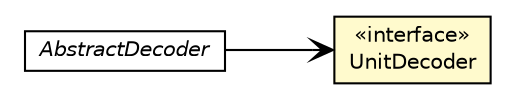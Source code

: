 #!/usr/local/bin/dot
#
# Class diagram 
# Generated by UMLGraph version R5_6-24-gf6e263 (http://www.umlgraph.org/)
#

digraph G {
	edge [fontname="Helvetica",fontsize=10,labelfontname="Helvetica",labelfontsize=10];
	node [fontname="Helvetica",fontsize=10,shape=plaintext];
	nodesep=0.25;
	ranksep=0.5;
	rankdir=LR;
	// com.github.jinahya.codec.UnitDecoder
	c56 [label=<<table title="com.github.jinahya.codec.UnitDecoder" border="0" cellborder="1" cellspacing="0" cellpadding="2" port="p" bgcolor="lemonChiffon" href="./UnitDecoder.html">
		<tr><td><table border="0" cellspacing="0" cellpadding="1">
<tr><td align="center" balign="center"> &#171;interface&#187; </td></tr>
<tr><td align="center" balign="center"> UnitDecoder </td></tr>
		</table></td></tr>
		</table>>, URL="./UnitDecoder.html", fontname="Helvetica", fontcolor="black", fontsize=10.0];
	// com.github.jinahya.codec.AbstractDecoder
	c58 [label=<<table title="com.github.jinahya.codec.AbstractDecoder" border="0" cellborder="1" cellspacing="0" cellpadding="2" port="p" href="./AbstractDecoder.html">
		<tr><td><table border="0" cellspacing="0" cellpadding="1">
<tr><td align="center" balign="center"><font face="Helvetica-Oblique"> AbstractDecoder </font></td></tr>
		</table></td></tr>
		</table>>, URL="./AbstractDecoder.html", fontname="Helvetica", fontcolor="black", fontsize=10.0];
	// com.github.jinahya.codec.AbstractDecoder NAVASSOC com.github.jinahya.codec.UnitDecoder
	c58:p -> c56:p [taillabel="", label="", headlabel="", fontname="Helvetica", fontcolor="black", fontsize=10.0, color="black", arrowhead=open];
}

